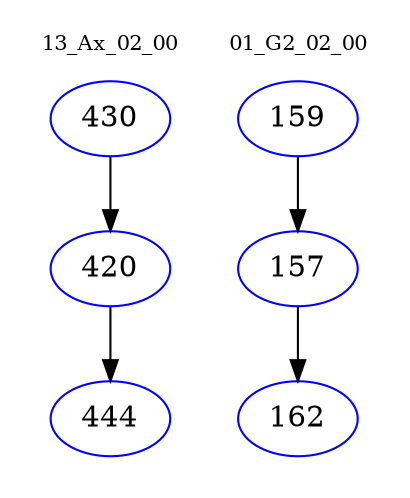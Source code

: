 digraph{
subgraph cluster_0 {
color = white
label = "13_Ax_02_00";
fontsize=10;
T0_430 [label="430", color="blue"]
T0_430 -> T0_420 [color="black"]
T0_420 [label="420", color="blue"]
T0_420 -> T0_444 [color="black"]
T0_444 [label="444", color="blue"]
}
subgraph cluster_1 {
color = white
label = "01_G2_02_00";
fontsize=10;
T1_159 [label="159", color="blue"]
T1_159 -> T1_157 [color="black"]
T1_157 [label="157", color="blue"]
T1_157 -> T1_162 [color="black"]
T1_162 [label="162", color="blue"]
}
}
